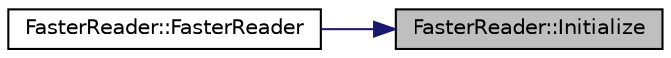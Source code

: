 digraph "FasterReader::Initialize"
{
 // LATEX_PDF_SIZE
  edge [fontname="Helvetica",fontsize="10",labelfontname="Helvetica",labelfontsize="10"];
  node [fontname="Helvetica",fontsize="10",shape=record];
  rankdir="RL";
  Node1 [label="FasterReader::Initialize",height=0.2,width=0.4,color="black", fillcolor="grey75", style="filled", fontcolor="black",tooltip="Setup the fasterac objects for reading."];
  Node1 -> Node2 [dir="back",color="midnightblue",fontsize="10",style="solid",fontname="Helvetica"];
  Node2 [label="FasterReader::FasterReader",height=0.2,width=0.4,color="black", fillcolor="white", style="filled",URL="$class_faster_reader.html#af4dd68bbc6c027e1c35bfd5b52525002",tooltip="Construct a new Faster Reader object."];
}
